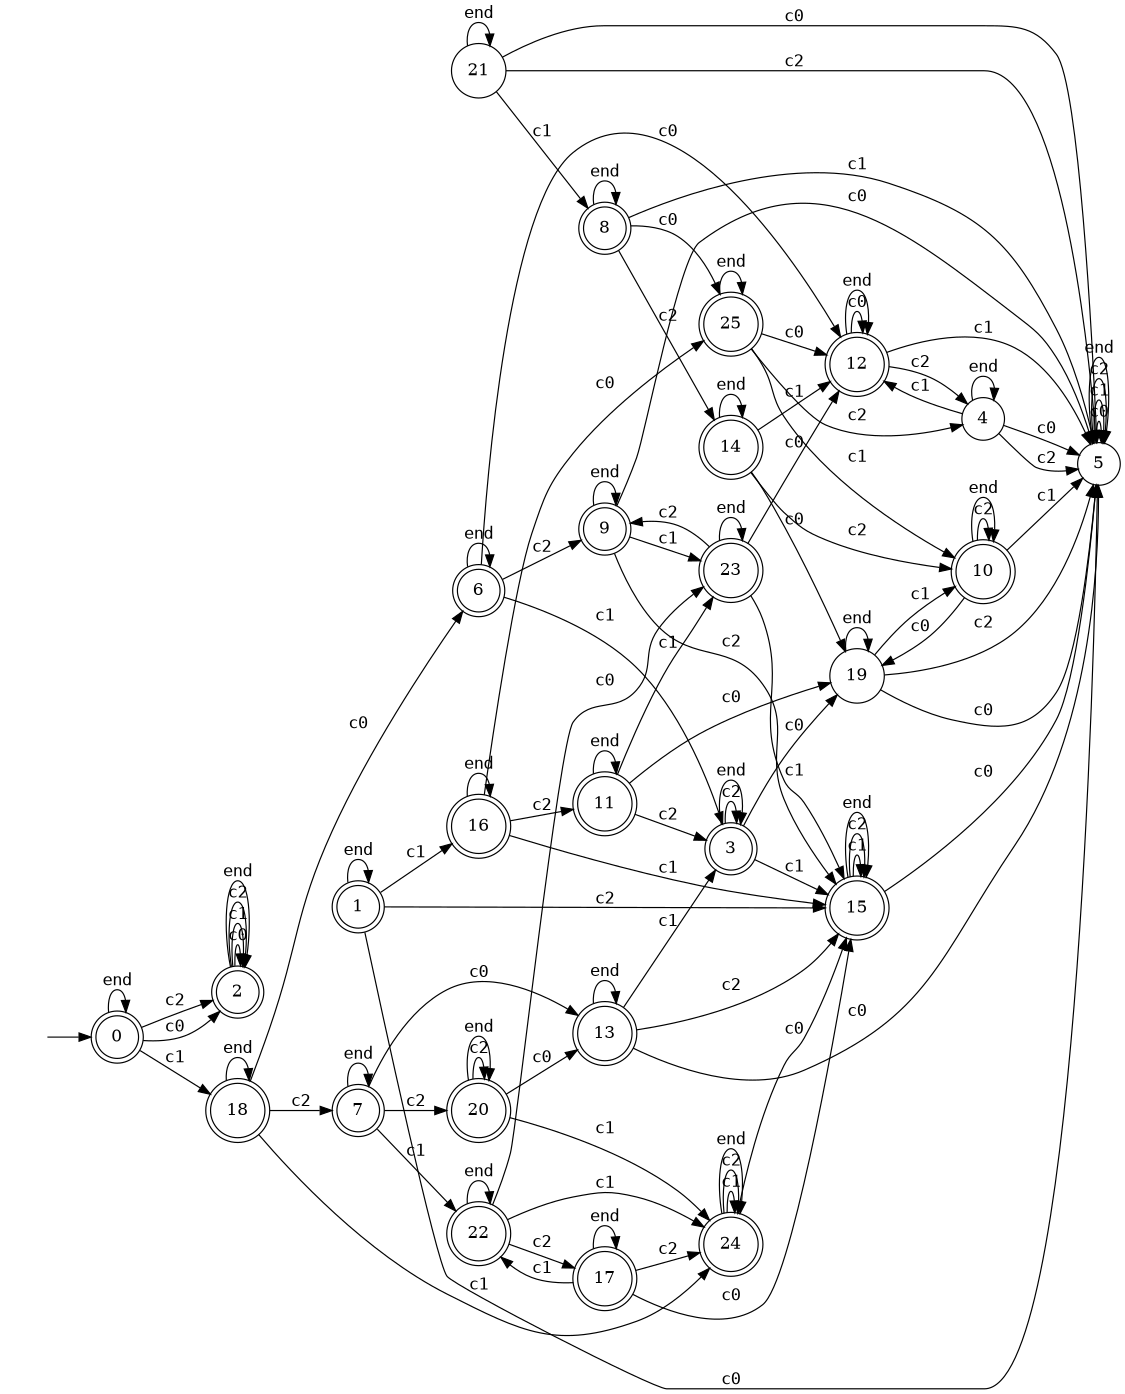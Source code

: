digraph MONA_DFA {
rankdir = LR;
center = true;
size = "7.5,10.5";
edge [fontname = Courier];
node [height = .5, width = .5];
node [shape = doublecircle];0;1;2;3;6;7;8;9;10;11;12;13;14;15;16;17;18;20;22;23;24;25;
node [shape = circle]; 0;
init [shape = plaintext, label = ""];
init -> 0;
0 -> 2 [label="c0"];
0 -> 18 [label="c1"];
0 -> 2 [label="c2"];
0 -> 0 [label="end"];
1 -> 5 [label="c0"];
1 -> 16 [label="c1"];
1 -> 15 [label="c2"];
1 -> 1 [label="end"];
2 -> 2 [label="c0"];
2 -> 2 [label="c1"];
2 -> 2 [label="c2"];
2 -> 2 [label="end"];
3 -> 19 [label="c0"];
3 -> 15 [label="c1"];
3 -> 3 [label="c2"];
3 -> 3 [label="end"];
4 -> 5 [label="c0"];
4 -> 12 [label="c1"];
4 -> 5 [label="c2"];
4 -> 4 [label="end"];
5 -> 5 [label="c0"];
5 -> 5 [label="c1"];
5 -> 5 [label="c2"];
5 -> 5 [label="end"];
6 -> 12 [label="c0"];
6 -> 3 [label="c1"];
6 -> 9 [label="c2"];
6 -> 6 [label="end"];
7 -> 13 [label="c0"];
7 -> 22 [label="c1"];
7 -> 20 [label="c2"];
7 -> 7 [label="end"];
8 -> 25 [label="c0"];
8 -> 5 [label="c1"];
8 -> 14 [label="c2"];
8 -> 8 [label="end"];
9 -> 5 [label="c0"];
9 -> 23 [label="c1"];
9 -> 15 [label="c2"];
9 -> 9 [label="end"];
10 -> 19 [label="c0"];
10 -> 5 [label="c1"];
10 -> 10 [label="c2"];
10 -> 10 [label="end"];
11 -> 19 [label="c0"];
11 -> 23 [label="c1"];
11 -> 3 [label="c2"];
11 -> 11 [label="end"];
12 -> 12 [label="c0"];
12 -> 5 [label="c1"];
12 -> 4 [label="c2"];
12 -> 12 [label="end"];
13 -> 5 [label="c0"];
13 -> 3 [label="c1"];
13 -> 15 [label="c2"];
13 -> 13 [label="end"];
14 -> 19 [label="c0"];
14 -> 12 [label="c1"];
14 -> 10 [label="c2"];
14 -> 14 [label="end"];
15 -> 5 [label="c0"];
15 -> 15 [label="c1"];
15 -> 15 [label="c2"];
15 -> 15 [label="end"];
16 -> 25 [label="c0"];
16 -> 15 [label="c1"];
16 -> 11 [label="c2"];
16 -> 16 [label="end"];
17 -> 15 [label="c0"];
17 -> 22 [label="c1"];
17 -> 24 [label="c2"];
17 -> 17 [label="end"];
18 -> 6 [label="c0"];
18 -> 24 [label="c1"];
18 -> 7 [label="c2"];
18 -> 18 [label="end"];
19 -> 5 [label="c0"];
19 -> 10 [label="c1"];
19 -> 5 [label="c2"];
19 -> 19 [label="end"];
20 -> 13 [label="c0"];
20 -> 24 [label="c1"];
20 -> 20 [label="c2"];
20 -> 20 [label="end"];
21 -> 5 [label="c0"];
21 -> 8 [label="c1"];
21 -> 5 [label="c2"];
21 -> 21 [label="end"];
22 -> 23 [label="c0"];
22 -> 24 [label="c1"];
22 -> 17 [label="c2"];
22 -> 22 [label="end"];
23 -> 12 [label="c0"];
23 -> 15 [label="c1"];
23 -> 9 [label="c2"];
23 -> 23 [label="end"];
24 -> 15 [label="c0"];
24 -> 24 [label="c1"];
24 -> 24 [label="c2"];
24 -> 24 [label="end"];
25 -> 12 [label="c0"];
25 -> 10 [label="c1"];
25 -> 4 [label="c2"];
25 -> 25 [label="end"];
}

